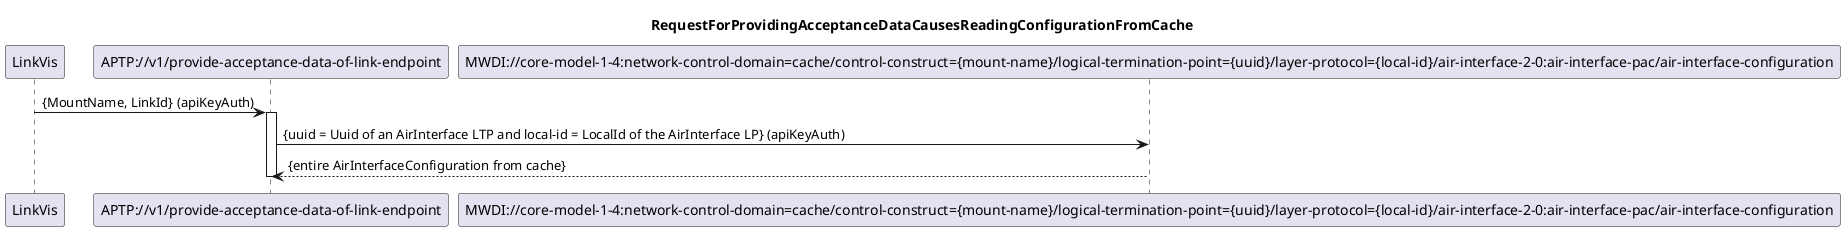 @startuml 103_ReadingConfigFromCache
skinparam responseMessageBelowArrow true

title
RequestForProvidingAcceptanceDataCausesReadingConfigurationFromCache
end title

participant "LinkVis" as LinkVis
participant "APTP://v1/provide-acceptance-data-of-link-endpoint" as APTP
participant "MWDI://core-model-1-4:network-control-domain=cache/control-construct={mount-name}/logical-termination-point={uuid}/layer-protocol={local-id}/air-interface-2-0:air-interface-pac/air-interface-configuration" as MwdiConfig

LinkVis -> APTP: {MountName, LinkId} (apiKeyAuth)
activate APTP

APTP -> MwdiConfig: {uuid = Uuid of an AirInterface LTP and local-id = LocalId of the AirInterface LP} (apiKeyAuth)
MwdiConfig --> APTP: {entire AirInterfaceConfiguration from cache}

deactivate APTP

@enduml